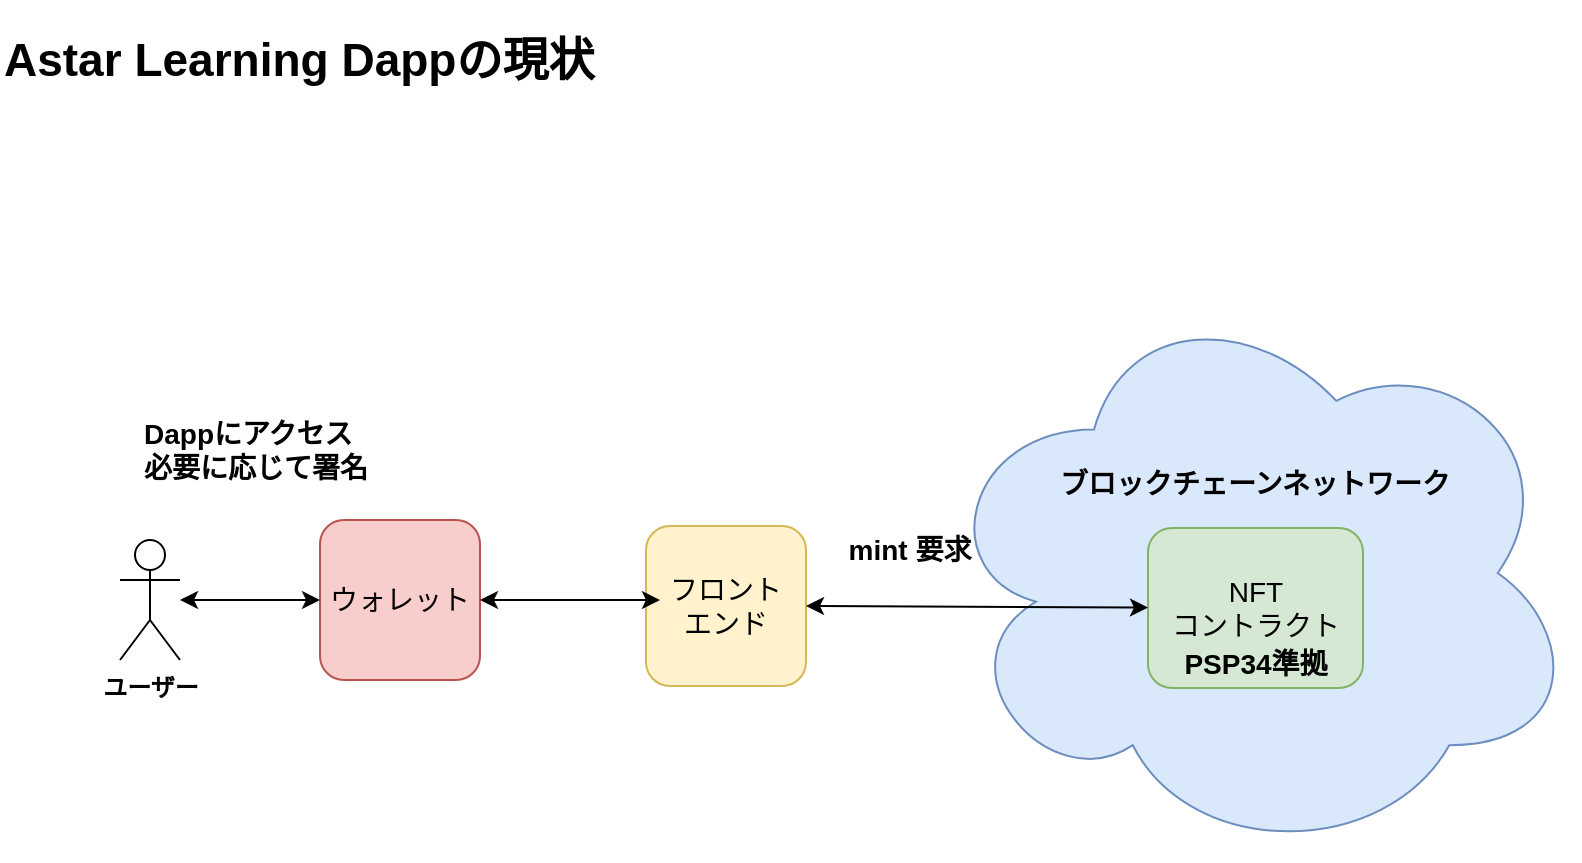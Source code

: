 <mxfile version="21.1.1" type="device" pages="2">
  <diagram name="現状" id="e7e014a7-5840-1c2e-5031-d8a46d1fe8dd">
    <mxGraphModel dx="2016" dy="880" grid="1" gridSize="10" guides="1" tooltips="1" connect="1" arrows="1" fold="1" page="1" pageScale="1" pageWidth="1169" pageHeight="826" background="none" math="0" shadow="0">
      <root>
        <mxCell id="0" />
        <mxCell id="1" parent="0" />
        <mxCell id="dUvF8M2V_EA_DoqasxbO-41" value="&lt;b&gt;ユーザー&lt;/b&gt;" style="shape=umlActor;verticalLabelPosition=bottom;verticalAlign=top;html=1;outlineConnect=0;" parent="1" vertex="1">
          <mxGeometry x="90" y="380" width="30" height="60" as="geometry" />
        </mxCell>
        <mxCell id="man2qqhEB5DTvrfv7Pa3-1" value="&lt;br&gt;&lt;br&gt;&lt;br&gt;&lt;br&gt;&lt;br&gt;ブロックチェーンネットワーク" style="ellipse;shape=cloud;whiteSpace=wrap;html=1;fillColor=#dae8fc;strokeColor=#6c8ebf;verticalAlign=top;fontStyle=1;fontSize=14;" parent="1" vertex="1">
          <mxGeometry x="496.25" y="253" width="323" height="287" as="geometry" />
        </mxCell>
        <mxCell id="man2qqhEB5DTvrfv7Pa3-2" value="ウォレット" style="rounded=1;whiteSpace=wrap;html=1;fontSize=14;fillColor=#f8cecc;strokeColor=#b85450;" parent="1" vertex="1">
          <mxGeometry x="190" y="370" width="80" height="80" as="geometry" />
        </mxCell>
        <mxCell id="man2qqhEB5DTvrfv7Pa3-3" value="フロント&lt;br&gt;エンド" style="rounded=1;whiteSpace=wrap;html=1;fontSize=14;fillColor=#fff2cc;strokeColor=#d6b656;" parent="1" vertex="1">
          <mxGeometry x="353" y="373" width="80" height="80" as="geometry" />
        </mxCell>
        <mxCell id="man2qqhEB5DTvrfv7Pa3-4" value="NFT&lt;br&gt;コントラクト" style="rounded=1;whiteSpace=wrap;html=1;fontSize=14;fillColor=#d5e8d4;strokeColor=#82b366;" parent="1" vertex="1">
          <mxGeometry x="604" y="374" width="107.5" height="80" as="geometry" />
        </mxCell>
        <mxCell id="man2qqhEB5DTvrfv7Pa3-5" value="" style="endArrow=classic;startArrow=classic;html=1;rounded=0;fontSize=14;exitX=1;exitY=0.5;exitDx=0;exitDy=0;" parent="1" source="man2qqhEB5DTvrfv7Pa3-3" target="man2qqhEB5DTvrfv7Pa3-4" edge="1">
          <mxGeometry width="50" height="50" relative="1" as="geometry">
            <mxPoint x="440" y="500" as="sourcePoint" />
            <mxPoint x="490" y="450" as="targetPoint" />
          </mxGeometry>
        </mxCell>
        <mxCell id="man2qqhEB5DTvrfv7Pa3-6" value="" style="endArrow=classic;startArrow=classic;html=1;rounded=0;fontSize=14;exitX=1;exitY=0.5;exitDx=0;exitDy=0;" parent="1" source="man2qqhEB5DTvrfv7Pa3-2" edge="1">
          <mxGeometry width="50" height="50" relative="1" as="geometry">
            <mxPoint x="443" y="423" as="sourcePoint" />
            <mxPoint x="360" y="410" as="targetPoint" />
          </mxGeometry>
        </mxCell>
        <mxCell id="man2qqhEB5DTvrfv7Pa3-10" value="" style="endArrow=classic;startArrow=classic;html=1;rounded=0;fontSize=14;entryX=0;entryY=0.5;entryDx=0;entryDy=0;" parent="1" source="dUvF8M2V_EA_DoqasxbO-41" target="man2qqhEB5DTvrfv7Pa3-2" edge="1">
          <mxGeometry width="50" height="50" relative="1" as="geometry">
            <mxPoint x="280" y="420" as="sourcePoint" />
            <mxPoint x="370" y="420" as="targetPoint" />
          </mxGeometry>
        </mxCell>
        <mxCell id="man2qqhEB5DTvrfv7Pa3-11" value="Dappにアクセス&lt;br&gt;必要に応じて署名" style="text;html=1;strokeColor=none;fillColor=none;align=left;verticalAlign=middle;whiteSpace=wrap;rounded=0;fontSize=14;fontStyle=1" parent="1" vertex="1">
          <mxGeometry x="100" y="320" width="130" height="30" as="geometry" />
        </mxCell>
        <mxCell id="man2qqhEB5DTvrfv7Pa3-12" value="mint 要求" style="text;html=1;strokeColor=none;fillColor=none;align=center;verticalAlign=middle;whiteSpace=wrap;rounded=0;fontSize=14;fontStyle=1" parent="1" vertex="1">
          <mxGeometry x="440" y="370" width="90" height="30" as="geometry" />
        </mxCell>
        <mxCell id="man2qqhEB5DTvrfv7Pa3-13" value="Astar Learning Dappの現状" style="text;html=1;strokeColor=none;fillColor=none;align=left;verticalAlign=middle;whiteSpace=wrap;rounded=0;fontSize=23;fontStyle=1" parent="1" vertex="1">
          <mxGeometry x="30" y="110" width="330" height="60" as="geometry" />
        </mxCell>
        <mxCell id="man2qqhEB5DTvrfv7Pa3-14" value="PSP34準拠" style="text;html=1;strokeColor=none;fillColor=none;align=center;verticalAlign=middle;whiteSpace=wrap;rounded=0;fontSize=14;fontStyle=1" parent="1" vertex="1">
          <mxGeometry x="612.75" y="427" width="90" height="30" as="geometry" />
        </mxCell>
      </root>
    </mxGraphModel>
  </diagram>
  <diagram id="b72MH92Sac5sTVVwrYgV" name="理想">
    <mxGraphModel dx="2016" dy="880" grid="1" gridSize="10" guides="1" tooltips="1" connect="1" arrows="1" fold="1" page="1" pageScale="1" pageWidth="827" pageHeight="1169" math="0" shadow="0">
      <root>
        <mxCell id="0" />
        <mxCell id="1" parent="0" />
        <mxCell id="LIJdBww6pnUgFBLt4BhZ-1" value="&lt;b&gt;ユーザー&lt;/b&gt;" style="shape=umlActor;verticalLabelPosition=bottom;verticalAlign=top;html=1;outlineConnect=0;" parent="1" vertex="1">
          <mxGeometry x="90" y="380" width="30" height="60" as="geometry" />
        </mxCell>
        <mxCell id="LIJdBww6pnUgFBLt4BhZ-2" value="&lt;br&gt;&lt;br&gt;&lt;br&gt;&lt;br&gt;&lt;br&gt;ブロックチェーンネットワーク" style="ellipse;shape=cloud;whiteSpace=wrap;html=1;fillColor=#dae8fc;strokeColor=#6c8ebf;verticalAlign=top;fontStyle=1;fontSize=14;" parent="1" vertex="1">
          <mxGeometry x="496.25" y="230" width="323" height="400" as="geometry" />
        </mxCell>
        <mxCell id="LIJdBww6pnUgFBLt4BhZ-3" value="ウォレット" style="rounded=1;whiteSpace=wrap;html=1;fontSize=14;fillColor=#f8cecc;strokeColor=#b85450;fontStyle=1" parent="1" vertex="1">
          <mxGeometry x="190" y="370" width="80" height="80" as="geometry" />
        </mxCell>
        <mxCell id="LIJdBww6pnUgFBLt4BhZ-4" value="フロント&lt;br&gt;エンド" style="rounded=1;whiteSpace=wrap;html=1;fontSize=14;fillColor=#fff2cc;strokeColor=#d6b656;fontStyle=1" parent="1" vertex="1">
          <mxGeometry x="353" y="373" width="80" height="80" as="geometry" />
        </mxCell>
        <mxCell id="LIJdBww6pnUgFBLt4BhZ-5" value="NFT&lt;br&gt;コントラクト" style="rounded=1;whiteSpace=wrap;html=1;fontSize=14;fillColor=#d5e8d4;strokeColor=#82b366;" parent="1" vertex="1">
          <mxGeometry x="604" y="374" width="107.5" height="80" as="geometry" />
        </mxCell>
        <mxCell id="LIJdBww6pnUgFBLt4BhZ-6" value="" style="endArrow=classic;startArrow=classic;html=1;rounded=0;fontSize=14;exitX=1;exitY=0.5;exitDx=0;exitDy=0;entryX=0;entryY=0.5;entryDx=0;entryDy=0;entryPerimeter=0;" parent="1" source="LIJdBww6pnUgFBLt4BhZ-13" target="efbRTu68oHlbx-7iIUHC-1" edge="1">
          <mxGeometry width="50" height="50" relative="1" as="geometry">
            <mxPoint x="440" y="500" as="sourcePoint" />
            <mxPoint x="490" y="450" as="targetPoint" />
          </mxGeometry>
        </mxCell>
        <mxCell id="LIJdBww6pnUgFBLt4BhZ-7" value="" style="endArrow=classic;startArrow=classic;html=1;rounded=0;fontSize=14;exitX=1;exitY=0.5;exitDx=0;exitDy=0;" parent="1" source="LIJdBww6pnUgFBLt4BhZ-3" edge="1">
          <mxGeometry width="50" height="50" relative="1" as="geometry">
            <mxPoint x="443" y="423" as="sourcePoint" />
            <mxPoint x="360" y="410" as="targetPoint" />
          </mxGeometry>
        </mxCell>
        <mxCell id="LIJdBww6pnUgFBLt4BhZ-8" value="" style="endArrow=classic;startArrow=classic;html=1;rounded=0;fontSize=14;entryX=0;entryY=0.5;entryDx=0;entryDy=0;" parent="1" source="LIJdBww6pnUgFBLt4BhZ-1" target="LIJdBww6pnUgFBLt4BhZ-3" edge="1">
          <mxGeometry width="50" height="50" relative="1" as="geometry">
            <mxPoint x="280" y="420" as="sourcePoint" />
            <mxPoint x="370" y="420" as="targetPoint" />
          </mxGeometry>
        </mxCell>
        <mxCell id="LIJdBww6pnUgFBLt4BhZ-9" value="Dappにアクセス&lt;br&gt;必要に応じて署名" style="text;html=1;strokeColor=none;fillColor=none;align=left;verticalAlign=middle;whiteSpace=wrap;rounded=0;fontSize=14;fontStyle=1" parent="1" vertex="1">
          <mxGeometry x="100" y="320" width="130" height="30" as="geometry" />
        </mxCell>
        <mxCell id="LIJdBww6pnUgFBLt4BhZ-10" value="mint 要求" style="text;html=1;strokeColor=none;fillColor=none;align=center;verticalAlign=middle;whiteSpace=wrap;rounded=0;fontSize=14;fontStyle=1" parent="1" vertex="1">
          <mxGeometry x="440" y="370" width="90" height="30" as="geometry" />
        </mxCell>
        <mxCell id="LIJdBww6pnUgFBLt4BhZ-11" value="Astar Learning Dappの理想系(V2)" style="text;html=1;strokeColor=none;fillColor=none;align=left;verticalAlign=middle;whiteSpace=wrap;rounded=0;fontSize=23;fontStyle=1" parent="1" vertex="1">
          <mxGeometry x="30" y="110" width="430" height="60" as="geometry" />
        </mxCell>
        <mxCell id="LIJdBww6pnUgFBLt4BhZ-12" value="PSP34準拠" style="text;html=1;strokeColor=none;fillColor=none;align=center;verticalAlign=middle;whiteSpace=wrap;rounded=0;fontSize=14;fontStyle=1" parent="1" vertex="1">
          <mxGeometry x="612.75" y="427" width="90" height="30" as="geometry" />
        </mxCell>
        <mxCell id="LIJdBww6pnUgFBLt4BhZ-13" value="コンテンツ&lt;br&gt;コントラクト" style="rounded=1;whiteSpace=wrap;html=1;fontSize=14;fillColor=#d5e8d4;strokeColor=#82b366;fontStyle=1" parent="1" vertex="1">
          <mxGeometry x="604" y="480" width="107.5" height="80" as="geometry" />
        </mxCell>
        <mxCell id="LIJdBww6pnUgFBLt4BhZ-14" value="" style="endArrow=classic;startArrow=classic;html=1;rounded=0;fontSize=14;exitX=1;exitY=0.5;exitDx=0;exitDy=0;entryX=0;entryY=0.5;entryDx=0;entryDy=0;" parent="1" source="LIJdBww6pnUgFBLt4BhZ-4" target="LIJdBww6pnUgFBLt4BhZ-13" edge="1">
          <mxGeometry width="50" height="50" relative="1" as="geometry">
            <mxPoint x="443" y="423" as="sourcePoint" />
            <mxPoint x="614" y="424" as="targetPoint" />
          </mxGeometry>
        </mxCell>
        <mxCell id="LIJdBww6pnUgFBLt4BhZ-15" value="学習コンテンツ表示" style="text;html=1;strokeColor=none;fillColor=none;align=left;verticalAlign=middle;whiteSpace=wrap;rounded=0;fontSize=14;fontStyle=1" parent="1" vertex="1">
          <mxGeometry x="430" y="480" width="110" height="30" as="geometry" />
        </mxCell>
        <mxCell id="LIJdBww6pnUgFBLt4BhZ-16" value="ウォレット" style="rounded=1;whiteSpace=wrap;html=1;fontSize=14;fillColor=#f8cecc;strokeColor=#b85450;fontStyle=1" parent="1" vertex="1">
          <mxGeometry x="190" y="520" width="80" height="80" as="geometry" />
        </mxCell>
        <mxCell id="LIJdBww6pnUgFBLt4BhZ-17" value="&lt;b&gt;コンテンツ作成者&lt;/b&gt;" style="shape=umlActor;verticalLabelPosition=bottom;verticalAlign=top;html=1;outlineConnect=0;" parent="1" vertex="1">
          <mxGeometry x="90" y="530" width="30" height="60" as="geometry" />
        </mxCell>
        <mxCell id="LIJdBww6pnUgFBLt4BhZ-18" value="" style="endArrow=classic;startArrow=classic;html=1;rounded=0;fontSize=14;entryX=0;entryY=0.5;entryDx=0;entryDy=0;" parent="1" source="LIJdBww6pnUgFBLt4BhZ-17" target="LIJdBww6pnUgFBLt4BhZ-16" edge="1">
          <mxGeometry width="50" height="50" relative="1" as="geometry">
            <mxPoint x="120" y="550" as="sourcePoint" />
            <mxPoint x="200" y="420" as="targetPoint" />
          </mxGeometry>
        </mxCell>
        <mxCell id="LIJdBww6pnUgFBLt4BhZ-19" value="" style="endArrow=classic;startArrow=classic;html=1;rounded=0;fontSize=14;entryX=0;entryY=0.5;entryDx=0;entryDy=0;exitX=1;exitY=0.5;exitDx=0;exitDy=0;" parent="1" source="LIJdBww6pnUgFBLt4BhZ-16" target="LIJdBww6pnUgFBLt4BhZ-4" edge="1">
          <mxGeometry width="50" height="50" relative="1" as="geometry">
            <mxPoint x="130" y="570" as="sourcePoint" />
            <mxPoint x="200" y="570" as="targetPoint" />
          </mxGeometry>
        </mxCell>
        <mxCell id="LIJdBww6pnUgFBLt4BhZ-20" value="コンテンツを作成" style="text;html=1;strokeColor=none;fillColor=none;align=left;verticalAlign=middle;whiteSpace=wrap;rounded=0;fontSize=14;fontStyle=1" parent="1" vertex="1">
          <mxGeometry x="290" y="520" width="130" height="30" as="geometry" />
        </mxCell>
        <mxCell id="LIJdBww6pnUgFBLt4BhZ-22" value="" style="endArrow=classic;html=1;rounded=0;fontSize=14;exitX=0.5;exitY=1;exitDx=0;exitDy=0;entryX=0.425;entryY=1.013;entryDx=0;entryDy=0;entryPerimeter=0;edgeStyle=orthogonalEdgeStyle;curved=1;" parent="1" source="LIJdBww6pnUgFBLt4BhZ-13" target="LIJdBww6pnUgFBLt4BhZ-16" edge="1">
          <mxGeometry width="50" height="50" relative="1" as="geometry">
            <mxPoint x="450" y="540" as="sourcePoint" />
            <mxPoint x="500" y="490" as="targetPoint" />
            <Array as="points">
              <mxPoint x="658" y="690" />
              <mxPoint x="224" y="690" />
            </Array>
          </mxGeometry>
        </mxCell>
        <mxCell id="LIJdBww6pnUgFBLt4BhZ-23" value="良質な学習コンテンツの作成者にはリワードを支払う" style="text;html=1;strokeColor=none;fillColor=none;align=left;verticalAlign=middle;whiteSpace=wrap;rounded=0;fontSize=14;fontStyle=1" parent="1" vertex="1">
          <mxGeometry x="340" y="710" width="230" height="30" as="geometry" />
        </mxCell>
        <mxCell id="efbRTu68oHlbx-7iIUHC-1" value="Arweave&lt;br&gt;(教材内容)" style="shape=cylinder3;whiteSpace=wrap;html=1;boundedLbl=1;backgroundOutline=1;size=15;fontStyle=1;fillColor=#fff2cc;gradientColor=#ffd966;strokeColor=#d6b656;" vertex="1" parent="1">
          <mxGeometry x="850" y="480" width="100" height="80" as="geometry" />
        </mxCell>
        <mxCell id="efbRTu68oHlbx-7iIUHC-2" value="" style="endArrow=classic;startArrow=classic;html=1;rounded=0;fontSize=14;exitX=1;exitY=0.5;exitDx=0;exitDy=0;" edge="1" parent="1">
          <mxGeometry width="50" height="50" relative="1" as="geometry">
            <mxPoint x="443" y="423" as="sourcePoint" />
            <mxPoint x="614" y="424" as="targetPoint" />
          </mxGeometry>
        </mxCell>
      </root>
    </mxGraphModel>
  </diagram>
</mxfile>
